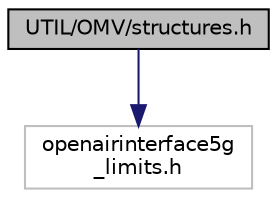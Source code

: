 digraph "UTIL/OMV/structures.h"
{
 // LATEX_PDF_SIZE
  edge [fontname="Helvetica",fontsize="10",labelfontname="Helvetica",labelfontsize="10"];
  node [fontname="Helvetica",fontsize="10",shape=record];
  Node1 [label="UTIL/OMV/structures.h",height=0.2,width=0.4,color="black", fillcolor="grey75", style="filled", fontcolor="black",tooltip="structures used for the"];
  Node1 -> Node2 [color="midnightblue",fontsize="10",style="solid",fontname="Helvetica"];
  Node2 [label="openairinterface5g\l_limits.h",height=0.2,width=0.4,color="grey75", fillcolor="white", style="filled",tooltip=" "];
}
